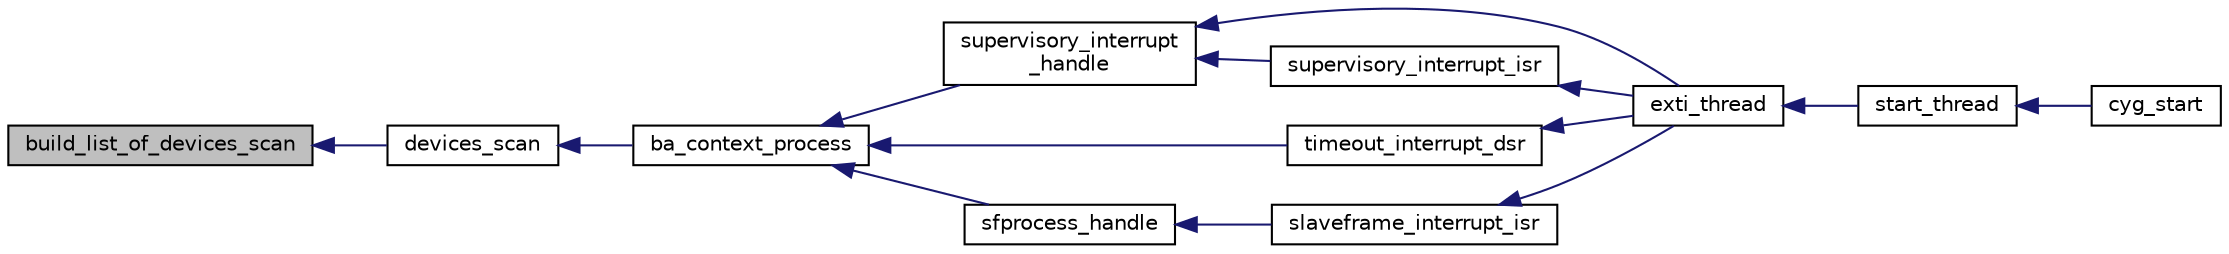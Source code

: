 digraph "build_list_of_devices_scan"
{
  edge [fontname="Helvetica",fontsize="10",labelfontname="Helvetica",labelfontsize="10"];
  node [fontname="Helvetica",fontsize="10",shape=record];
  rankdir="LR";
  Node1 [label="build_list_of_devices_scan",height=0.2,width=0.4,color="black", fillcolor="grey75", style="filled" fontcolor="black"];
  Node1 -> Node2 [dir="back",color="midnightblue",fontsize="10",style="solid",fontname="Helvetica"];
  Node2 [label="devices_scan",height=0.2,width=0.4,color="black", fillcolor="white", style="filled",URL="$ba_8h.html#a04bc998099da29360db90b196ed06300"];
  Node2 -> Node3 [dir="back",color="midnightblue",fontsize="10",style="solid",fontname="Helvetica"];
  Node3 [label="ba_context_process",height=0.2,width=0.4,color="black", fillcolor="white", style="filled",URL="$intr_8h.html#ab7de23243adc9054422cb861faa57751"];
  Node3 -> Node4 [dir="back",color="midnightblue",fontsize="10",style="solid",fontname="Helvetica"];
  Node4 [label="supervisory_interrupt\l_handle",height=0.2,width=0.4,color="black", fillcolor="white", style="filled",URL="$intr_8h.html#ae7e3dad68fd89b9bdf1418229460ae71"];
  Node4 -> Node5 [dir="back",color="midnightblue",fontsize="10",style="solid",fontname="Helvetica"];
  Node5 [label="exti_thread",height=0.2,width=0.4,color="black", fillcolor="white", style="filled",URL="$main_8h.html#ab258d7e522013e1c90ecd1f5533c652b"];
  Node5 -> Node6 [dir="back",color="midnightblue",fontsize="10",style="solid",fontname="Helvetica"];
  Node6 [label="start_thread",height=0.2,width=0.4,color="black", fillcolor="white", style="filled",URL="$main_8h.html#aca8521e252bce29709dc6950c0ed9f5a"];
  Node6 -> Node7 [dir="back",color="midnightblue",fontsize="10",style="solid",fontname="Helvetica"];
  Node7 [label="cyg_start",height=0.2,width=0.4,color="black", fillcolor="white", style="filled",URL="$main_8h.html#a609ae72f6fd7f833796fd46c7e6cbcd1"];
  Node4 -> Node8 [dir="back",color="midnightblue",fontsize="10",style="solid",fontname="Helvetica"];
  Node8 [label="supervisory_interrupt_isr",height=0.2,width=0.4,color="black", fillcolor="white", style="filled",URL="$intr_8h.html#a3c04a717c9a14bbc7bee8116752c3cb4"];
  Node8 -> Node5 [dir="back",color="midnightblue",fontsize="10",style="solid",fontname="Helvetica"];
  Node3 -> Node9 [dir="back",color="midnightblue",fontsize="10",style="solid",fontname="Helvetica"];
  Node9 [label="timeout_interrupt_dsr",height=0.2,width=0.4,color="black", fillcolor="white", style="filled",URL="$intr_8h.html#a6f406ab9b036c3961afa8d4231cb39b9"];
  Node9 -> Node5 [dir="back",color="midnightblue",fontsize="10",style="solid",fontname="Helvetica"];
  Node3 -> Node10 [dir="back",color="midnightblue",fontsize="10",style="solid",fontname="Helvetica"];
  Node10 [label="sfprocess_handle",height=0.2,width=0.4,color="black", fillcolor="white", style="filled",URL="$intr_8h.html#ad5e256e7a554789732563483e1b12ebf"];
  Node10 -> Node11 [dir="back",color="midnightblue",fontsize="10",style="solid",fontname="Helvetica"];
  Node11 [label="slaveframe_interrupt_isr",height=0.2,width=0.4,color="black", fillcolor="white", style="filled",URL="$intr_8h.html#a2063af322dfa54ca2cdc14522c79a89a"];
  Node11 -> Node5 [dir="back",color="midnightblue",fontsize="10",style="solid",fontname="Helvetica"];
}
